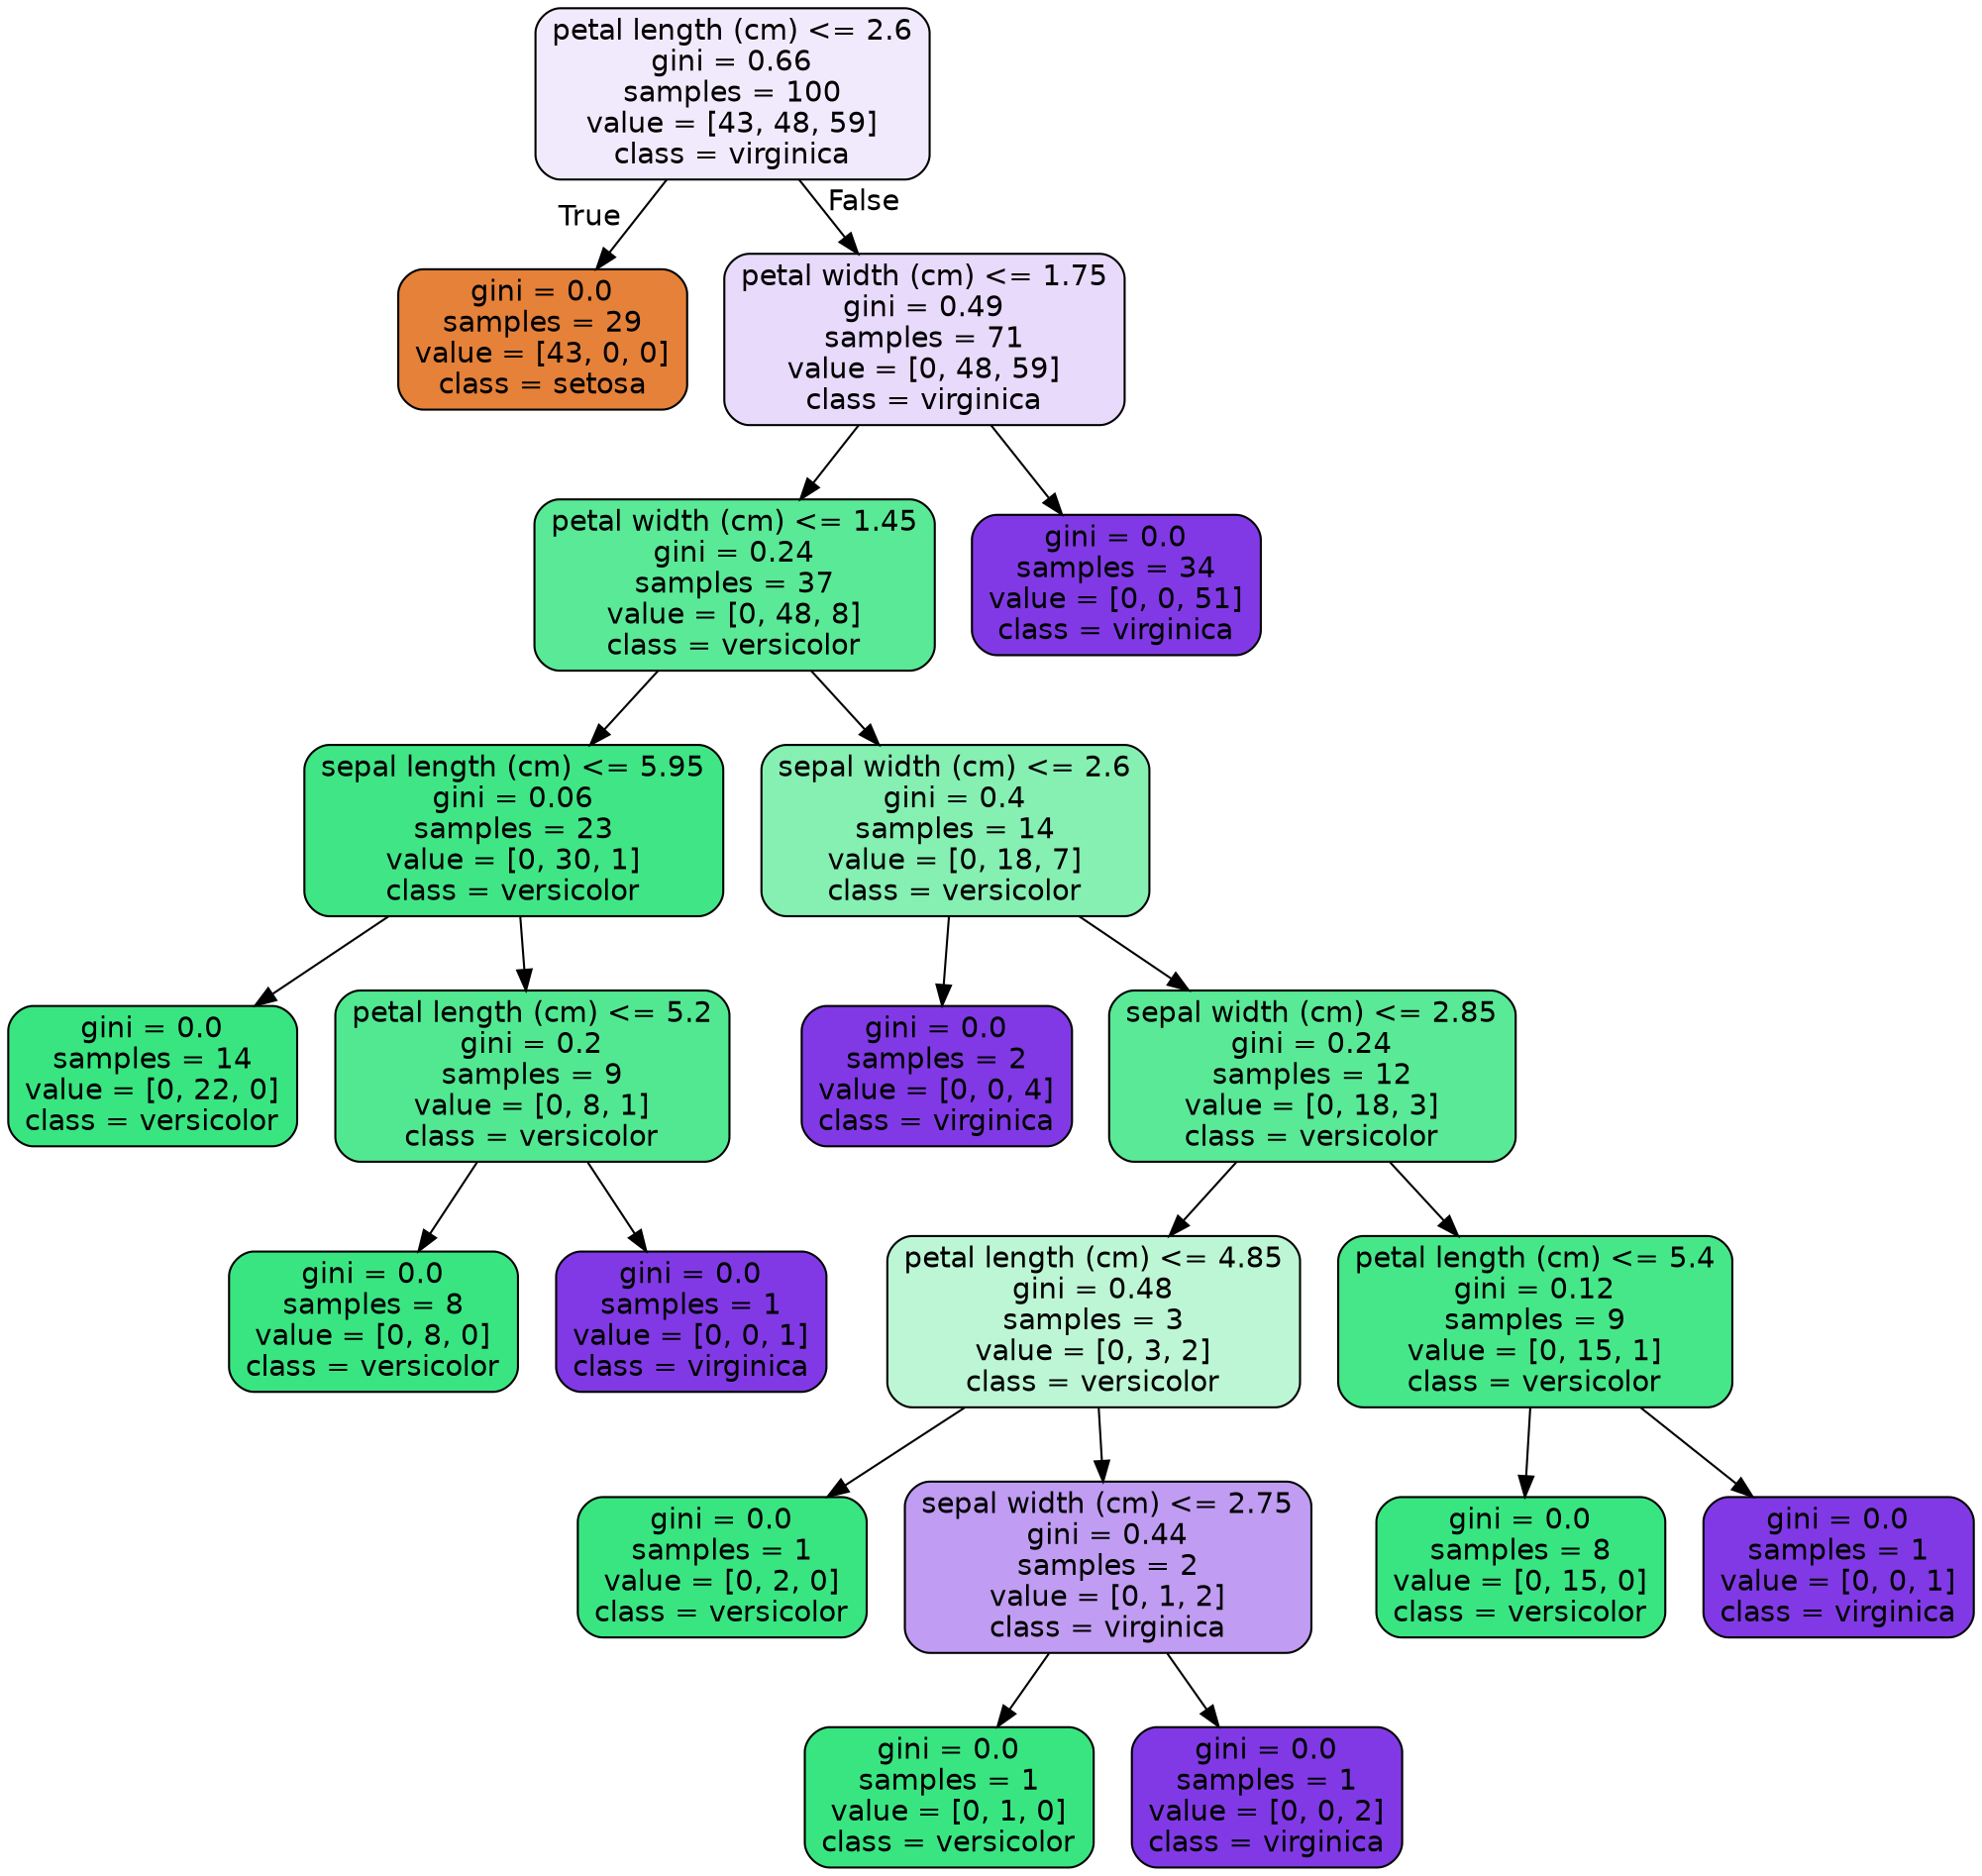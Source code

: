 digraph Tree {
node [shape=box, style="filled, rounded", color="black", fontname="helvetica"] ;
edge [fontname="helvetica"] ;
0 [label="petal length (cm) <= 2.6\ngini = 0.66\nsamples = 100\nvalue = [43, 48, 59]\nclass = virginica", fillcolor="#f1eafc"] ;
1 [label="gini = 0.0\nsamples = 29\nvalue = [43, 0, 0]\nclass = setosa", fillcolor="#e58139"] ;
0 -> 1 [labeldistance=2.5, labelangle=45, headlabel="True"] ;
2 [label="petal width (cm) <= 1.75\ngini = 0.49\nsamples = 71\nvalue = [0, 48, 59]\nclass = virginica", fillcolor="#e8dafa"] ;
0 -> 2 [labeldistance=2.5, labelangle=-45, headlabel="False"] ;
3 [label="petal width (cm) <= 1.45\ngini = 0.24\nsamples = 37\nvalue = [0, 48, 8]\nclass = versicolor", fillcolor="#5ae996"] ;
2 -> 3 ;
4 [label="sepal length (cm) <= 5.95\ngini = 0.06\nsamples = 23\nvalue = [0, 30, 1]\nclass = versicolor", fillcolor="#40e685"] ;
3 -> 4 ;
5 [label="gini = 0.0\nsamples = 14\nvalue = [0, 22, 0]\nclass = versicolor", fillcolor="#39e581"] ;
4 -> 5 ;
6 [label="petal length (cm) <= 5.2\ngini = 0.2\nsamples = 9\nvalue = [0, 8, 1]\nclass = versicolor", fillcolor="#52e891"] ;
4 -> 6 ;
7 [label="gini = 0.0\nsamples = 8\nvalue = [0, 8, 0]\nclass = versicolor", fillcolor="#39e581"] ;
6 -> 7 ;
8 [label="gini = 0.0\nsamples = 1\nvalue = [0, 0, 1]\nclass = virginica", fillcolor="#8139e5"] ;
6 -> 8 ;
9 [label="sepal width (cm) <= 2.6\ngini = 0.4\nsamples = 14\nvalue = [0, 18, 7]\nclass = versicolor", fillcolor="#86efb2"] ;
3 -> 9 ;
10 [label="gini = 0.0\nsamples = 2\nvalue = [0, 0, 4]\nclass = virginica", fillcolor="#8139e5"] ;
9 -> 10 ;
11 [label="sepal width (cm) <= 2.85\ngini = 0.24\nsamples = 12\nvalue = [0, 18, 3]\nclass = versicolor", fillcolor="#5ae996"] ;
9 -> 11 ;
12 [label="petal length (cm) <= 4.85\ngini = 0.48\nsamples = 3\nvalue = [0, 3, 2]\nclass = versicolor", fillcolor="#bdf6d5"] ;
11 -> 12 ;
13 [label="gini = 0.0\nsamples = 1\nvalue = [0, 2, 0]\nclass = versicolor", fillcolor="#39e581"] ;
12 -> 13 ;
14 [label="sepal width (cm) <= 2.75\ngini = 0.44\nsamples = 2\nvalue = [0, 1, 2]\nclass = virginica", fillcolor="#c09cf2"] ;
12 -> 14 ;
15 [label="gini = 0.0\nsamples = 1\nvalue = [0, 1, 0]\nclass = versicolor", fillcolor="#39e581"] ;
14 -> 15 ;
16 [label="gini = 0.0\nsamples = 1\nvalue = [0, 0, 2]\nclass = virginica", fillcolor="#8139e5"] ;
14 -> 16 ;
17 [label="petal length (cm) <= 5.4\ngini = 0.12\nsamples = 9\nvalue = [0, 15, 1]\nclass = versicolor", fillcolor="#46e789"] ;
11 -> 17 ;
18 [label="gini = 0.0\nsamples = 8\nvalue = [0, 15, 0]\nclass = versicolor", fillcolor="#39e581"] ;
17 -> 18 ;
19 [label="gini = 0.0\nsamples = 1\nvalue = [0, 0, 1]\nclass = virginica", fillcolor="#8139e5"] ;
17 -> 19 ;
20 [label="gini = 0.0\nsamples = 34\nvalue = [0, 0, 51]\nclass = virginica", fillcolor="#8139e5"] ;
2 -> 20 ;
}